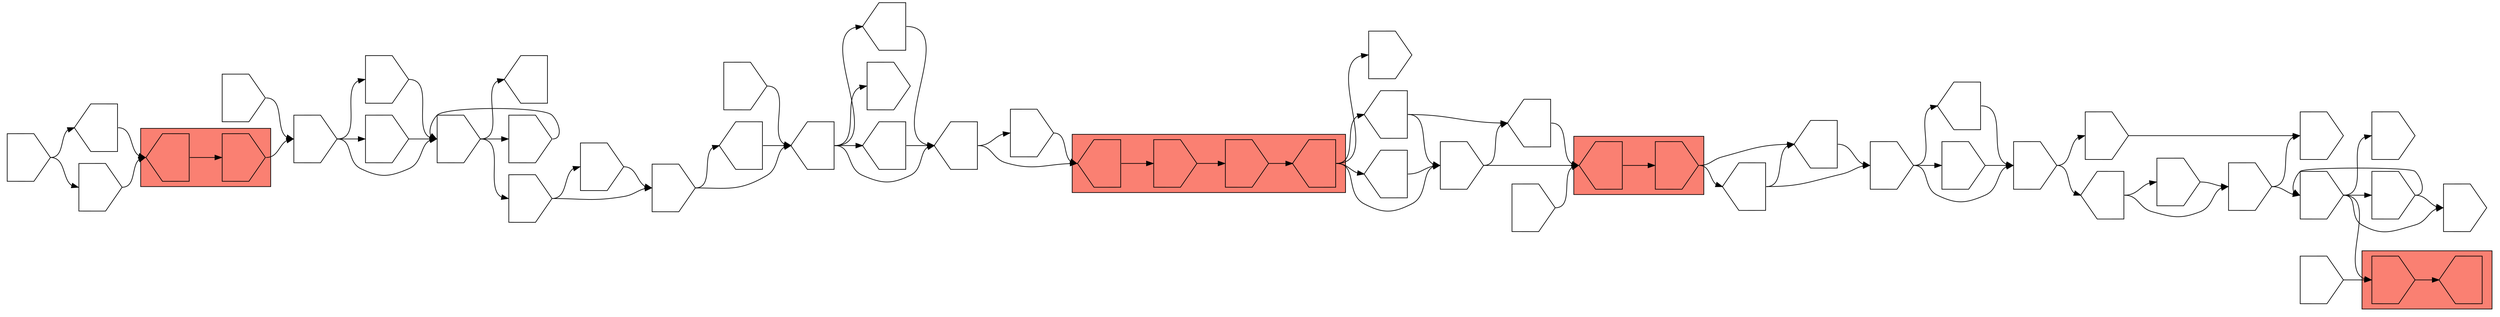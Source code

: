 digraph asm {
	rotate=90;
	edge [headport=n,tailport=s];
subgraph cluster_C5244_3989_11267_5969 {
	5244 [label="",height=1,width=1,shape=house];
	3989 [label="",height=1,width=1,shape=invhouse];
	11267 [label="",height=1,width=1,shape=invhouse];
	5969 [label="",height=1,width=1,shape=house];
	style=filled;
	fillcolor=salmon;
}
subgraph cluster_C11327_3248 {
	11327 [label="",height=1,width=1,shape=house];
	3248 [label="",height=1,width=1,shape=invhouse];
	style=filled;
	fillcolor=salmon;
}
subgraph cluster_C9896_13777 {
	9896 [label="",height=1,width=1,shape=invhouse];
	13777 [label="",height=1,width=1,shape=house];
	style=filled;
	fillcolor=salmon;
}
subgraph cluster_C2953_4150 {
	2953 [label="",height=1,width=1,shape=house];
	4150 [label="",height=1,width=1,shape=invhouse];
	style=filled;
	fillcolor=salmon;
}
	8311 [label="",height=1,width=1,shape=house];
	9405 [label="",height=1,width=1,shape=invhouse];
	13400 [label="",height=1,width=1,shape=house];
	5179 [label="",height=1,width=1,shape=invhouse];
	1094 [label="",height=1,width=1,shape=invhouse];
	7244 [label="",height=1,width=1,shape=house];
	921 [label="",height=1,width=1,shape=invhouse];
	4555 [label="",height=1,width=1,shape=invhouse];
	7248 [label="",height=1,width=1,shape=invhouse];
	16323 [label="",height=1,width=1,shape=invhouse];
	4173 [label="",height=1,width=1,shape=invhouse];
	20778 [label="",height=1,width=1,shape=invhouse];
	8929 [label="",height=1,width=1,shape=invhouse];
	11058 [label="",height=1,width=1,shape=invhouse];
	17313 [label="",height=1,width=1,shape=invhouse];
	8602 [label="",height=1,width=1,shape=invhouse];
	11469 [label="",height=1,width=1,shape=house];
	14783 [label="",height=1,width=1,shape=house];
	13975 [label="",height=1,width=1,shape=house];
	13979 [label="",height=1,width=1,shape=invhouse];
	13300 [label="",height=1,width=1,shape=house];
	18812 [label="",height=1,width=1,shape=invhouse];
	10556 [label="",height=1,width=1,shape=house];
	15220 [label="",height=1,width=1,shape=invhouse];
	2513 [label="",height=1,width=1,shape=house];
	8246 [label="",height=1,width=1,shape=house];
	9349 [label="",height=1,width=1,shape=invhouse];
	17509 [label="",height=1,width=1,shape=house];
	4775 [label="",height=1,width=1,shape=invhouse];
	13523 [label="",height=1,width=1,shape=house];
	5883 [label="",height=1,width=1,shape=invhouse];
	16677 [label="",height=1,width=1,shape=invhouse];
	20646 [label="",height=1,width=1,shape=invhouse];
	8586 [label="",height=1,width=1,shape=invhouse];
	10572 [label="",height=1,width=1,shape=house];
	4339 [label="",height=1,width=1,shape=invhouse];
	6302 [label="",height=1,width=1,shape=invhouse];
	12666 [label="",height=1,width=1,shape=invhouse];
	5360 [label="",height=1,width=1,shape=invhouse];
	16167 [label="",height=1,width=1,shape=invhouse];
	9128 [label="",height=1,width=1,shape=house];
	16358 [label="",height=1,width=1,shape=invhouse];
	6012 [label="",height=1,width=1,shape=invhouse];
	5244 -> 3989
	3989 -> 11267
	11267 -> 5969
	5969 -> 8311
	5969 -> 9405
	5969 -> 13300
	5969 -> 18812
	8311 -> 9405
	8311 -> 13975
	9405 -> 11327
	9405 -> 13975
	11327 -> 3248
	3248 -> 13400
	3248 -> 14783
	13400 -> 5179
	13400 -> 14783
	5179 -> 1094
	5179 -> 8602
	5179 -> 11469
	1094 -> 7244
	1094 -> 7248
	7244 -> 921
	7244 -> 17313
	921 -> 4555
	921 -> 16323
	7248 -> 4555
	16323 -> 4173
	16323 -> 8929
	16323 -> 9896
	16323 -> 20778
	20778 -> 4173
	20778 -> 16323
	9896 -> 13777
	11058 -> 9896
	17313 -> 921
	8602 -> 1094
	11469 -> 1094
	14783 -> 5179
	13975 -> 11327
	13979 -> 11327
	13300 -> 9405
	10556 -> 5244
	10556 -> 15220
	15220 -> 5244
	2513 -> 8246
	2513 -> 9349
	2513 -> 10556
	2513 -> 17509
	8246 -> 10556
	17509 -> 10556
	4775 -> 2513
	4775 -> 13523
	13523 -> 2513
	5883 -> 4775
	5883 -> 16677
	16677 -> 4775
	20646 -> 5883
	20646 -> 8586
	20646 -> 10572
	8586 -> 20646
	4339 -> 20646
	6302 -> 4339
	6302 -> 12666
	6302 -> 20646
	12666 -> 20646
	4150 -> 6302
	2953 -> 4150
	5360 -> 2953
	16167 -> 5360
	16167 -> 9128
	9128 -> 2953
	16358 -> 6302
	6012 -> 2513
}